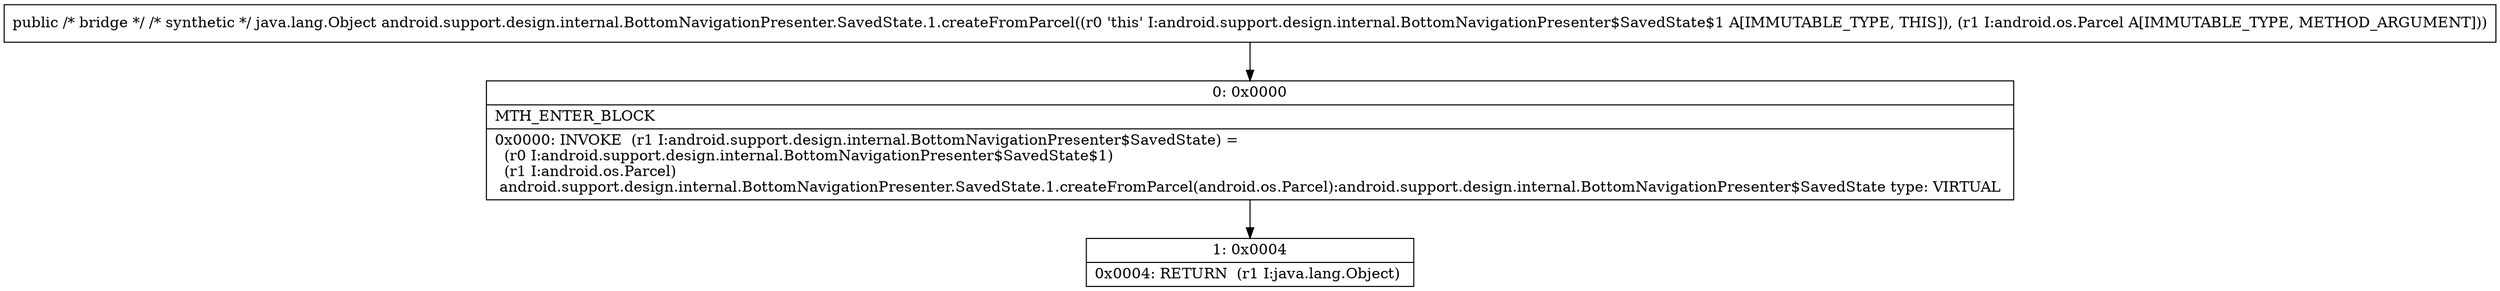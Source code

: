 digraph "CFG forandroid.support.design.internal.BottomNavigationPresenter.SavedState.1.createFromParcel(Landroid\/os\/Parcel;)Ljava\/lang\/Object;" {
Node_0 [shape=record,label="{0\:\ 0x0000|MTH_ENTER_BLOCK\l|0x0000: INVOKE  (r1 I:android.support.design.internal.BottomNavigationPresenter$SavedState) = \l  (r0 I:android.support.design.internal.BottomNavigationPresenter$SavedState$1)\l  (r1 I:android.os.Parcel)\l android.support.design.internal.BottomNavigationPresenter.SavedState.1.createFromParcel(android.os.Parcel):android.support.design.internal.BottomNavigationPresenter$SavedState type: VIRTUAL \l}"];
Node_1 [shape=record,label="{1\:\ 0x0004|0x0004: RETURN  (r1 I:java.lang.Object) \l}"];
MethodNode[shape=record,label="{public \/* bridge *\/ \/* synthetic *\/ java.lang.Object android.support.design.internal.BottomNavigationPresenter.SavedState.1.createFromParcel((r0 'this' I:android.support.design.internal.BottomNavigationPresenter$SavedState$1 A[IMMUTABLE_TYPE, THIS]), (r1 I:android.os.Parcel A[IMMUTABLE_TYPE, METHOD_ARGUMENT])) }"];
MethodNode -> Node_0;
Node_0 -> Node_1;
}

